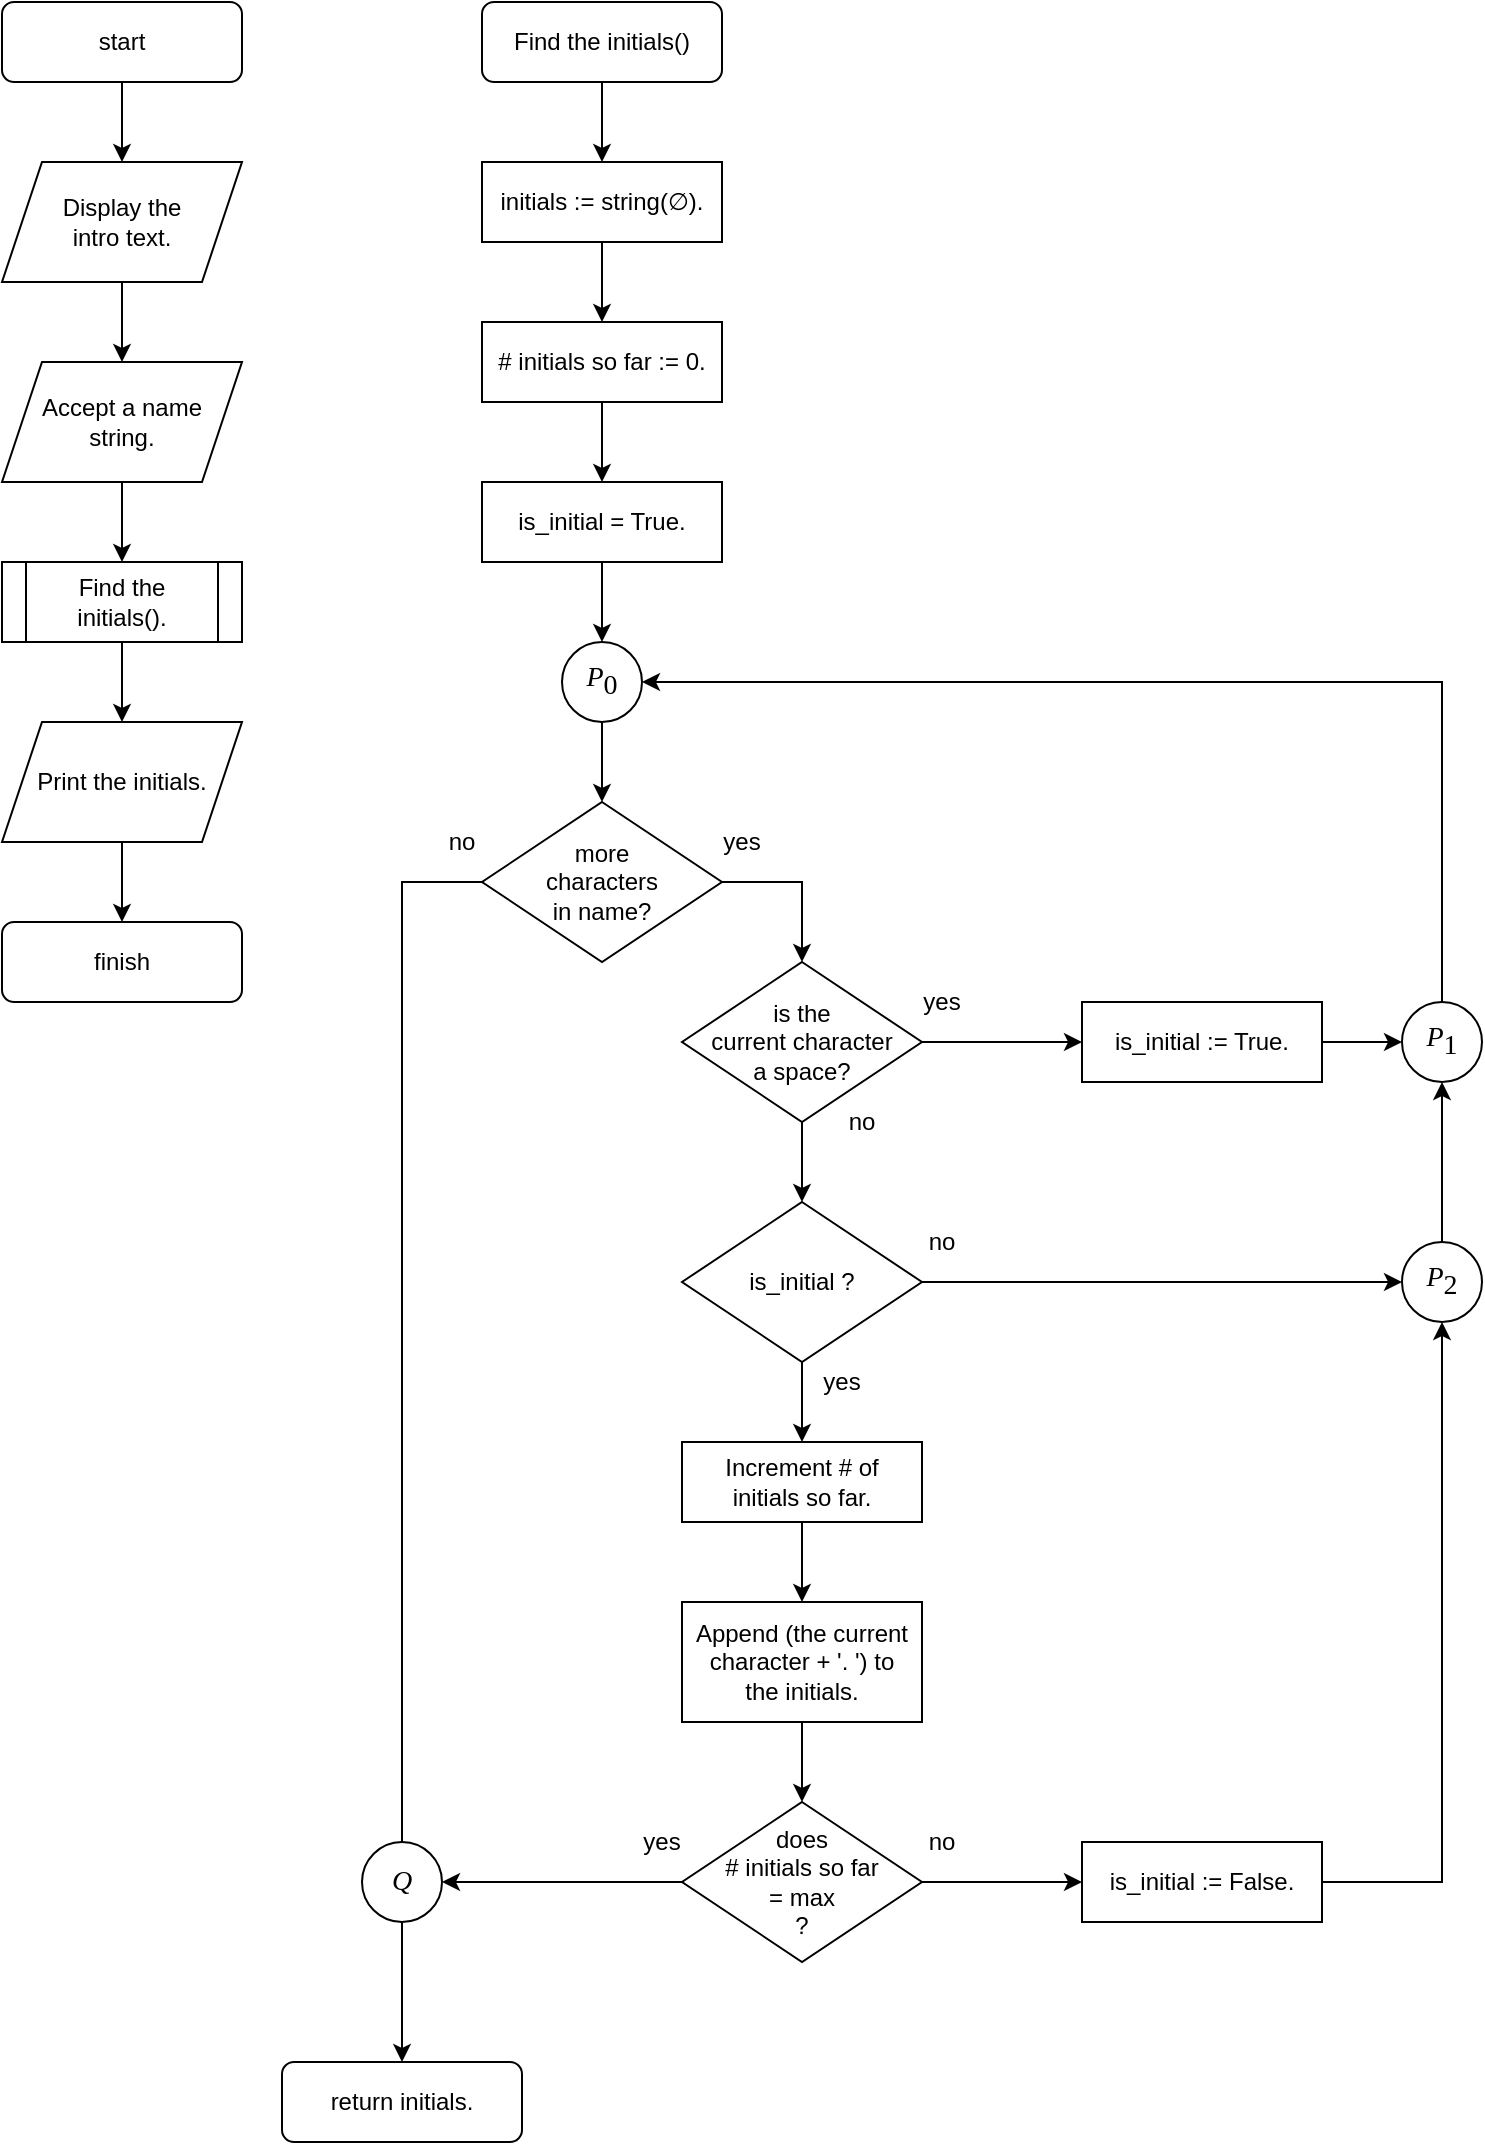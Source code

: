 <mxfile version="13.8.8" type="device"><diagram id="C5RBs43oDa-KdzZeNtuy" name="Page-1"><mxGraphModel dx="868" dy="479" grid="1" gridSize="10" guides="1" tooltips="1" connect="1" arrows="1" fold="1" page="1" pageScale="1" pageWidth="827" pageHeight="1169" math="0" shadow="0"><root><mxCell id="WIyWlLk6GJQsqaUBKTNV-0"/><mxCell id="WIyWlLk6GJQsqaUBKTNV-1" parent="WIyWlLk6GJQsqaUBKTNV-0"/><mxCell id="oxe0jOmImjitJiyji425-6" style="edgeStyle=orthogonalEdgeStyle;rounded=0;orthogonalLoop=1;jettySize=auto;html=1;entryX=0.5;entryY=0;entryDx=0;entryDy=0;" edge="1" parent="WIyWlLk6GJQsqaUBKTNV-1" source="oxe0jOmImjitJiyji425-0" target="oxe0jOmImjitJiyji425-1"><mxGeometry relative="1" as="geometry"/></mxCell><mxCell id="oxe0jOmImjitJiyji425-0" value="start" style="rounded=1;whiteSpace=wrap;html=1;" vertex="1" parent="WIyWlLk6GJQsqaUBKTNV-1"><mxGeometry x="40" y="40" width="120" height="40" as="geometry"/></mxCell><mxCell id="oxe0jOmImjitJiyji425-7" style="edgeStyle=orthogonalEdgeStyle;rounded=0;orthogonalLoop=1;jettySize=auto;html=1;entryX=0.5;entryY=0;entryDx=0;entryDy=0;" edge="1" parent="WIyWlLk6GJQsqaUBKTNV-1" source="oxe0jOmImjitJiyji425-1" target="oxe0jOmImjitJiyji425-2"><mxGeometry relative="1" as="geometry"/></mxCell><mxCell id="oxe0jOmImjitJiyji425-1" value="Display the&lt;br&gt;&lt;div&gt;intro text.&lt;/div&gt;" style="shape=parallelogram;perimeter=parallelogramPerimeter;whiteSpace=wrap;html=1;fixedSize=1;" vertex="1" parent="WIyWlLk6GJQsqaUBKTNV-1"><mxGeometry x="40" y="120" width="120" height="60" as="geometry"/></mxCell><mxCell id="oxe0jOmImjitJiyji425-8" style="edgeStyle=orthogonalEdgeStyle;rounded=0;orthogonalLoop=1;jettySize=auto;html=1;entryX=0.5;entryY=0;entryDx=0;entryDy=0;" edge="1" parent="WIyWlLk6GJQsqaUBKTNV-1" source="oxe0jOmImjitJiyji425-2" target="oxe0jOmImjitJiyji425-3"><mxGeometry relative="1" as="geometry"/></mxCell><mxCell id="oxe0jOmImjitJiyji425-2" value="Accept a name&lt;br&gt;string." style="shape=parallelogram;perimeter=parallelogramPerimeter;whiteSpace=wrap;html=1;fixedSize=1;" vertex="1" parent="WIyWlLk6GJQsqaUBKTNV-1"><mxGeometry x="40" y="220" width="120" height="60" as="geometry"/></mxCell><mxCell id="oxe0jOmImjitJiyji425-9" style="edgeStyle=orthogonalEdgeStyle;rounded=0;orthogonalLoop=1;jettySize=auto;html=1;entryX=0.5;entryY=0;entryDx=0;entryDy=0;" edge="1" parent="WIyWlLk6GJQsqaUBKTNV-1" source="oxe0jOmImjitJiyji425-3" target="oxe0jOmImjitJiyji425-4"><mxGeometry relative="1" as="geometry"/></mxCell><mxCell id="oxe0jOmImjitJiyji425-3" value="Find the&lt;br&gt; initials()." style="shape=process;whiteSpace=wrap;html=1;backgroundOutline=1;" vertex="1" parent="WIyWlLk6GJQsqaUBKTNV-1"><mxGeometry x="40" y="320" width="120" height="40" as="geometry"/></mxCell><mxCell id="oxe0jOmImjitJiyji425-12" style="edgeStyle=orthogonalEdgeStyle;rounded=0;orthogonalLoop=1;jettySize=auto;html=1;entryX=0.5;entryY=0;entryDx=0;entryDy=0;" edge="1" parent="WIyWlLk6GJQsqaUBKTNV-1" source="oxe0jOmImjitJiyji425-4" target="oxe0jOmImjitJiyji425-5"><mxGeometry relative="1" as="geometry"/></mxCell><mxCell id="oxe0jOmImjitJiyji425-4" value="Print the initials." style="shape=parallelogram;perimeter=parallelogramPerimeter;whiteSpace=wrap;html=1;fixedSize=1;" vertex="1" parent="WIyWlLk6GJQsqaUBKTNV-1"><mxGeometry x="40" y="400" width="120" height="60" as="geometry"/></mxCell><mxCell id="oxe0jOmImjitJiyji425-5" value="finish" style="rounded=1;whiteSpace=wrap;html=1;" vertex="1" parent="WIyWlLk6GJQsqaUBKTNV-1"><mxGeometry x="40" y="500" width="120" height="40" as="geometry"/></mxCell><mxCell id="oxe0jOmImjitJiyji425-13" style="edgeStyle=orthogonalEdgeStyle;rounded=0;orthogonalLoop=1;jettySize=auto;html=1;entryX=0.5;entryY=0;entryDx=0;entryDy=0;" edge="1" parent="WIyWlLk6GJQsqaUBKTNV-1" source="oxe0jOmImjitJiyji425-10" target="oxe0jOmImjitJiyji425-11"><mxGeometry relative="1" as="geometry"/></mxCell><mxCell id="oxe0jOmImjitJiyji425-10" value="Find the initials()" style="rounded=1;whiteSpace=wrap;html=1;" vertex="1" parent="WIyWlLk6GJQsqaUBKTNV-1"><mxGeometry x="280" y="40" width="120" height="40" as="geometry"/></mxCell><mxCell id="oxe0jOmImjitJiyji425-21" style="edgeStyle=orthogonalEdgeStyle;rounded=0;orthogonalLoop=1;jettySize=auto;html=1;entryX=0.5;entryY=0;entryDx=0;entryDy=0;" edge="1" parent="WIyWlLk6GJQsqaUBKTNV-1" source="oxe0jOmImjitJiyji425-11" target="oxe0jOmImjitJiyji425-20"><mxGeometry relative="1" as="geometry"/></mxCell><mxCell id="oxe0jOmImjitJiyji425-11" value="initials := string(∅)." style="rounded=0;whiteSpace=wrap;html=1;" vertex="1" parent="WIyWlLk6GJQsqaUBKTNV-1"><mxGeometry x="280" y="120" width="120" height="40" as="geometry"/></mxCell><mxCell id="oxe0jOmImjitJiyji425-18" style="edgeStyle=orthogonalEdgeStyle;rounded=0;orthogonalLoop=1;jettySize=auto;html=1;entryX=0.5;entryY=0;entryDx=0;entryDy=0;" edge="1" parent="WIyWlLk6GJQsqaUBKTNV-1" source="oxe0jOmImjitJiyji425-15" target="oxe0jOmImjitJiyji425-17"><mxGeometry relative="1" as="geometry"/></mxCell><mxCell id="oxe0jOmImjitJiyji425-15" value="&lt;i style=&quot;font-size: 14px;&quot;&gt;P&lt;/i&gt;&lt;sub style=&quot;font-size: 14px;&quot;&gt;0&lt;/sub&gt;" style="ellipse;whiteSpace=wrap;html=1;aspect=fixed;fontFamily=Times New Roman;fontSize=14;" vertex="1" parent="WIyWlLk6GJQsqaUBKTNV-1"><mxGeometry x="320" y="360" width="40" height="40" as="geometry"/></mxCell><mxCell id="oxe0jOmImjitJiyji425-43" style="edgeStyle=orthogonalEdgeStyle;rounded=0;orthogonalLoop=1;jettySize=auto;html=1;entryX=0.5;entryY=0;entryDx=0;entryDy=0;" edge="1" parent="WIyWlLk6GJQsqaUBKTNV-1" source="oxe0jOmImjitJiyji425-17" target="oxe0jOmImjitJiyji425-29"><mxGeometry relative="1" as="geometry"><Array as="points"><mxPoint x="440" y="480"/></Array></mxGeometry></mxCell><mxCell id="oxe0jOmImjitJiyji425-58" style="edgeStyle=orthogonalEdgeStyle;rounded=0;orthogonalLoop=1;jettySize=auto;html=1;entryX=0.5;entryY=0;entryDx=0;entryDy=0;" edge="1" parent="WIyWlLk6GJQsqaUBKTNV-1" source="oxe0jOmImjitJiyji425-17" target="oxe0jOmImjitJiyji425-60"><mxGeometry relative="1" as="geometry"><Array as="points"><mxPoint x="240" y="480"/><mxPoint x="240" y="980"/></Array></mxGeometry></mxCell><mxCell id="oxe0jOmImjitJiyji425-17" value="more&lt;br&gt;characters&lt;br&gt;in name?" style="rhombus;whiteSpace=wrap;html=1;" vertex="1" parent="WIyWlLk6GJQsqaUBKTNV-1"><mxGeometry x="280" y="440" width="120" height="80" as="geometry"/></mxCell><mxCell id="oxe0jOmImjitJiyji425-22" style="edgeStyle=orthogonalEdgeStyle;rounded=0;orthogonalLoop=1;jettySize=auto;html=1;entryX=0.5;entryY=0;entryDx=0;entryDy=0;" edge="1" parent="WIyWlLk6GJQsqaUBKTNV-1" source="oxe0jOmImjitJiyji425-20" target="oxe0jOmImjitJiyji425-32"><mxGeometry relative="1" as="geometry"/></mxCell><mxCell id="oxe0jOmImjitJiyji425-20" value="# initials so far := 0." style="rounded=0;whiteSpace=wrap;html=1;" vertex="1" parent="WIyWlLk6GJQsqaUBKTNV-1"><mxGeometry x="280" y="200" width="120" height="40" as="geometry"/></mxCell><mxCell id="oxe0jOmImjitJiyji425-44" style="edgeStyle=orthogonalEdgeStyle;rounded=0;orthogonalLoop=1;jettySize=auto;html=1;entryX=0.5;entryY=0;entryDx=0;entryDy=0;" edge="1" parent="WIyWlLk6GJQsqaUBKTNV-1" source="oxe0jOmImjitJiyji425-23" target="oxe0jOmImjitJiyji425-42"><mxGeometry relative="1" as="geometry"/></mxCell><mxCell id="oxe0jOmImjitJiyji425-65" style="edgeStyle=orthogonalEdgeStyle;rounded=0;orthogonalLoop=1;jettySize=auto;html=1;entryX=0;entryY=0.5;entryDx=0;entryDy=0;" edge="1" parent="WIyWlLk6GJQsqaUBKTNV-1" source="oxe0jOmImjitJiyji425-23" target="oxe0jOmImjitJiyji425-64"><mxGeometry relative="1" as="geometry"/></mxCell><mxCell id="oxe0jOmImjitJiyji425-23" value="is_initial ?" style="rhombus;whiteSpace=wrap;html=1;" vertex="1" parent="WIyWlLk6GJQsqaUBKTNV-1"><mxGeometry x="380" y="640" width="120" height="80" as="geometry"/></mxCell><mxCell id="oxe0jOmImjitJiyji425-27" value="no" style="text;html=1;strokeColor=none;fillColor=none;align=center;verticalAlign=middle;whiteSpace=wrap;rounded=0;" vertex="1" parent="WIyWlLk6GJQsqaUBKTNV-1"><mxGeometry x="490" y="650" width="40" height="20" as="geometry"/></mxCell><mxCell id="oxe0jOmImjitJiyji425-55" style="edgeStyle=orthogonalEdgeStyle;rounded=0;orthogonalLoop=1;jettySize=auto;html=1;entryX=0.5;entryY=0;entryDx=0;entryDy=0;" edge="1" parent="WIyWlLk6GJQsqaUBKTNV-1" source="oxe0jOmImjitJiyji425-28" target="oxe0jOmImjitJiyji425-54"><mxGeometry relative="1" as="geometry"/></mxCell><mxCell id="oxe0jOmImjitJiyji425-28" value="Append (the current character + '. ') to&lt;br&gt;the initials." style="rounded=0;whiteSpace=wrap;html=1;" vertex="1" parent="WIyWlLk6GJQsqaUBKTNV-1"><mxGeometry x="380" y="840" width="120" height="60" as="geometry"/></mxCell><mxCell id="oxe0jOmImjitJiyji425-36" style="edgeStyle=orthogonalEdgeStyle;rounded=0;orthogonalLoop=1;jettySize=auto;html=1;entryX=0;entryY=0.5;entryDx=0;entryDy=0;" edge="1" parent="WIyWlLk6GJQsqaUBKTNV-1" source="oxe0jOmImjitJiyji425-29" target="oxe0jOmImjitJiyji425-35"><mxGeometry relative="1" as="geometry"/></mxCell><mxCell id="oxe0jOmImjitJiyji425-40" style="edgeStyle=orthogonalEdgeStyle;rounded=0;orthogonalLoop=1;jettySize=auto;html=1;entryX=0.5;entryY=0;entryDx=0;entryDy=0;" edge="1" parent="WIyWlLk6GJQsqaUBKTNV-1" source="oxe0jOmImjitJiyji425-29" target="oxe0jOmImjitJiyji425-23"><mxGeometry relative="1" as="geometry"/></mxCell><mxCell id="oxe0jOmImjitJiyji425-29" value="is the&lt;br&gt;current character&lt;br&gt;a space?" style="rhombus;whiteSpace=wrap;html=1;" vertex="1" parent="WIyWlLk6GJQsqaUBKTNV-1"><mxGeometry x="380" y="520" width="120" height="80" as="geometry"/></mxCell><mxCell id="oxe0jOmImjitJiyji425-33" style="edgeStyle=orthogonalEdgeStyle;rounded=0;orthogonalLoop=1;jettySize=auto;html=1;entryX=0.5;entryY=0;entryDx=0;entryDy=0;" edge="1" parent="WIyWlLk6GJQsqaUBKTNV-1" source="oxe0jOmImjitJiyji425-32" target="oxe0jOmImjitJiyji425-15"><mxGeometry relative="1" as="geometry"/></mxCell><mxCell id="oxe0jOmImjitJiyji425-32" value="is_initial = True." style="rounded=0;whiteSpace=wrap;html=1;" vertex="1" parent="WIyWlLk6GJQsqaUBKTNV-1"><mxGeometry x="280" y="280" width="120" height="40" as="geometry"/></mxCell><mxCell id="oxe0jOmImjitJiyji425-34" value="yes" style="text;html=1;strokeColor=none;fillColor=none;align=center;verticalAlign=middle;whiteSpace=wrap;rounded=0;" vertex="1" parent="WIyWlLk6GJQsqaUBKTNV-1"><mxGeometry x="390" y="450" width="40" height="20" as="geometry"/></mxCell><mxCell id="oxe0jOmImjitJiyji425-51" style="edgeStyle=orthogonalEdgeStyle;rounded=0;orthogonalLoop=1;jettySize=auto;html=1;entryX=0;entryY=0.5;entryDx=0;entryDy=0;" edge="1" parent="WIyWlLk6GJQsqaUBKTNV-1" source="oxe0jOmImjitJiyji425-35" target="oxe0jOmImjitJiyji425-50"><mxGeometry relative="1" as="geometry"/></mxCell><mxCell id="oxe0jOmImjitJiyji425-35" value="is_initial := True." style="rounded=0;whiteSpace=wrap;html=1;" vertex="1" parent="WIyWlLk6GJQsqaUBKTNV-1"><mxGeometry x="580" y="540" width="120" height="40" as="geometry"/></mxCell><mxCell id="oxe0jOmImjitJiyji425-37" value="yes" style="text;html=1;strokeColor=none;fillColor=none;align=center;verticalAlign=middle;whiteSpace=wrap;rounded=0;" vertex="1" parent="WIyWlLk6GJQsqaUBKTNV-1"><mxGeometry x="490" y="530" width="40" height="20" as="geometry"/></mxCell><mxCell id="oxe0jOmImjitJiyji425-46" style="edgeStyle=orthogonalEdgeStyle;rounded=0;orthogonalLoop=1;jettySize=auto;html=1;entryX=0.5;entryY=0;entryDx=0;entryDy=0;" edge="1" parent="WIyWlLk6GJQsqaUBKTNV-1" source="oxe0jOmImjitJiyji425-42" target="oxe0jOmImjitJiyji425-28"><mxGeometry relative="1" as="geometry"/></mxCell><mxCell id="oxe0jOmImjitJiyji425-42" value="Increment # of&lt;br&gt;initials so far." style="rounded=0;whiteSpace=wrap;html=1;" vertex="1" parent="WIyWlLk6GJQsqaUBKTNV-1"><mxGeometry x="380" y="760" width="120" height="40" as="geometry"/></mxCell><mxCell id="oxe0jOmImjitJiyji425-47" value="yes" style="text;html=1;strokeColor=none;fillColor=none;align=center;verticalAlign=middle;whiteSpace=wrap;rounded=0;" vertex="1" parent="WIyWlLk6GJQsqaUBKTNV-1"><mxGeometry x="440" y="720" width="40" height="20" as="geometry"/></mxCell><mxCell id="oxe0jOmImjitJiyji425-52" style="edgeStyle=orthogonalEdgeStyle;rounded=0;orthogonalLoop=1;jettySize=auto;html=1;entryX=1;entryY=0.5;entryDx=0;entryDy=0;" edge="1" parent="WIyWlLk6GJQsqaUBKTNV-1" source="oxe0jOmImjitJiyji425-50" target="oxe0jOmImjitJiyji425-15"><mxGeometry relative="1" as="geometry"><Array as="points"><mxPoint x="760" y="380"/></Array></mxGeometry></mxCell><mxCell id="oxe0jOmImjitJiyji425-50" value="&lt;i style=&quot;font-size: 14px;&quot;&gt;P&lt;/i&gt;&lt;sub style=&quot;font-size: 14px;&quot;&gt;1&lt;/sub&gt;" style="ellipse;whiteSpace=wrap;html=1;aspect=fixed;fontFamily=Times New Roman;fontSize=14;" vertex="1" parent="WIyWlLk6GJQsqaUBKTNV-1"><mxGeometry x="740" y="540" width="40" height="40" as="geometry"/></mxCell><mxCell id="oxe0jOmImjitJiyji425-62" style="edgeStyle=orthogonalEdgeStyle;rounded=0;orthogonalLoop=1;jettySize=auto;html=1;entryX=1;entryY=0.5;entryDx=0;entryDy=0;" edge="1" parent="WIyWlLk6GJQsqaUBKTNV-1" source="oxe0jOmImjitJiyji425-54" target="oxe0jOmImjitJiyji425-60"><mxGeometry relative="1" as="geometry"/></mxCell><mxCell id="oxe0jOmImjitJiyji425-70" style="edgeStyle=orthogonalEdgeStyle;rounded=0;orthogonalLoop=1;jettySize=auto;html=1;entryX=0;entryY=0.5;entryDx=0;entryDy=0;" edge="1" parent="WIyWlLk6GJQsqaUBKTNV-1" source="oxe0jOmImjitJiyji425-54" target="oxe0jOmImjitJiyji425-69"><mxGeometry relative="1" as="geometry"/></mxCell><mxCell id="oxe0jOmImjitJiyji425-54" value="does&lt;br&gt;# initials so far&lt;br&gt;= max&lt;br&gt;?" style="rhombus;whiteSpace=wrap;html=1;" vertex="1" parent="WIyWlLk6GJQsqaUBKTNV-1"><mxGeometry x="380" y="940" width="120" height="80" as="geometry"/></mxCell><mxCell id="oxe0jOmImjitJiyji425-57" value="return initials." style="rounded=1;whiteSpace=wrap;html=1;" vertex="1" parent="WIyWlLk6GJQsqaUBKTNV-1"><mxGeometry x="180" y="1070" width="120" height="40" as="geometry"/></mxCell><mxCell id="oxe0jOmImjitJiyji425-61" style="edgeStyle=orthogonalEdgeStyle;rounded=0;orthogonalLoop=1;jettySize=auto;html=1;entryX=0.5;entryY=0;entryDx=0;entryDy=0;" edge="1" parent="WIyWlLk6GJQsqaUBKTNV-1" source="oxe0jOmImjitJiyji425-60" target="oxe0jOmImjitJiyji425-57"><mxGeometry relative="1" as="geometry"/></mxCell><mxCell id="oxe0jOmImjitJiyji425-60" value="Q" style="ellipse;whiteSpace=wrap;html=1;aspect=fixed;fontStyle=2;fontFamily=Times New Roman;fontSize=14;" vertex="1" parent="WIyWlLk6GJQsqaUBKTNV-1"><mxGeometry x="220" y="960" width="40" height="40" as="geometry"/></mxCell><mxCell id="oxe0jOmImjitJiyji425-63" value="yes" style="text;html=1;strokeColor=none;fillColor=none;align=center;verticalAlign=middle;whiteSpace=wrap;rounded=0;" vertex="1" parent="WIyWlLk6GJQsqaUBKTNV-1"><mxGeometry x="350" y="950" width="40" height="20" as="geometry"/></mxCell><mxCell id="oxe0jOmImjitJiyji425-66" style="edgeStyle=orthogonalEdgeStyle;rounded=0;orthogonalLoop=1;jettySize=auto;html=1;entryX=0.5;entryY=1;entryDx=0;entryDy=0;" edge="1" parent="WIyWlLk6GJQsqaUBKTNV-1" source="oxe0jOmImjitJiyji425-64" target="oxe0jOmImjitJiyji425-50"><mxGeometry relative="1" as="geometry"/></mxCell><mxCell id="oxe0jOmImjitJiyji425-64" value="&lt;i style=&quot;font-size: 14px;&quot;&gt;P&lt;/i&gt;&lt;sub style=&quot;font-size: 14px;&quot;&gt;2&lt;/sub&gt;" style="ellipse;whiteSpace=wrap;html=1;aspect=fixed;fontFamily=Times New Roman;fontSize=14;" vertex="1" parent="WIyWlLk6GJQsqaUBKTNV-1"><mxGeometry x="740" y="660" width="40" height="40" as="geometry"/></mxCell><mxCell id="oxe0jOmImjitJiyji425-68" value="no" style="text;html=1;strokeColor=none;fillColor=none;align=center;verticalAlign=middle;whiteSpace=wrap;rounded=0;" vertex="1" parent="WIyWlLk6GJQsqaUBKTNV-1"><mxGeometry x="490" y="950" width="40" height="20" as="geometry"/></mxCell><mxCell id="oxe0jOmImjitJiyji425-71" style="edgeStyle=orthogonalEdgeStyle;rounded=0;orthogonalLoop=1;jettySize=auto;html=1;entryX=0.5;entryY=1;entryDx=0;entryDy=0;" edge="1" parent="WIyWlLk6GJQsqaUBKTNV-1" source="oxe0jOmImjitJiyji425-69" target="oxe0jOmImjitJiyji425-64"><mxGeometry relative="1" as="geometry"/></mxCell><mxCell id="oxe0jOmImjitJiyji425-69" value="is_initial := False." style="rounded=0;whiteSpace=wrap;html=1;" vertex="1" parent="WIyWlLk6GJQsqaUBKTNV-1"><mxGeometry x="580" y="960" width="120" height="40" as="geometry"/></mxCell><mxCell id="oxe0jOmImjitJiyji425-72" value="no" style="text;html=1;strokeColor=none;fillColor=none;align=center;verticalAlign=middle;whiteSpace=wrap;rounded=0;" vertex="1" parent="WIyWlLk6GJQsqaUBKTNV-1"><mxGeometry x="250" y="450" width="40" height="20" as="geometry"/></mxCell><mxCell id="oxe0jOmImjitJiyji425-73" value="no" style="text;html=1;strokeColor=none;fillColor=none;align=center;verticalAlign=middle;whiteSpace=wrap;rounded=0;" vertex="1" parent="WIyWlLk6GJQsqaUBKTNV-1"><mxGeometry x="450" y="590" width="40" height="20" as="geometry"/></mxCell></root></mxGraphModel></diagram></mxfile>